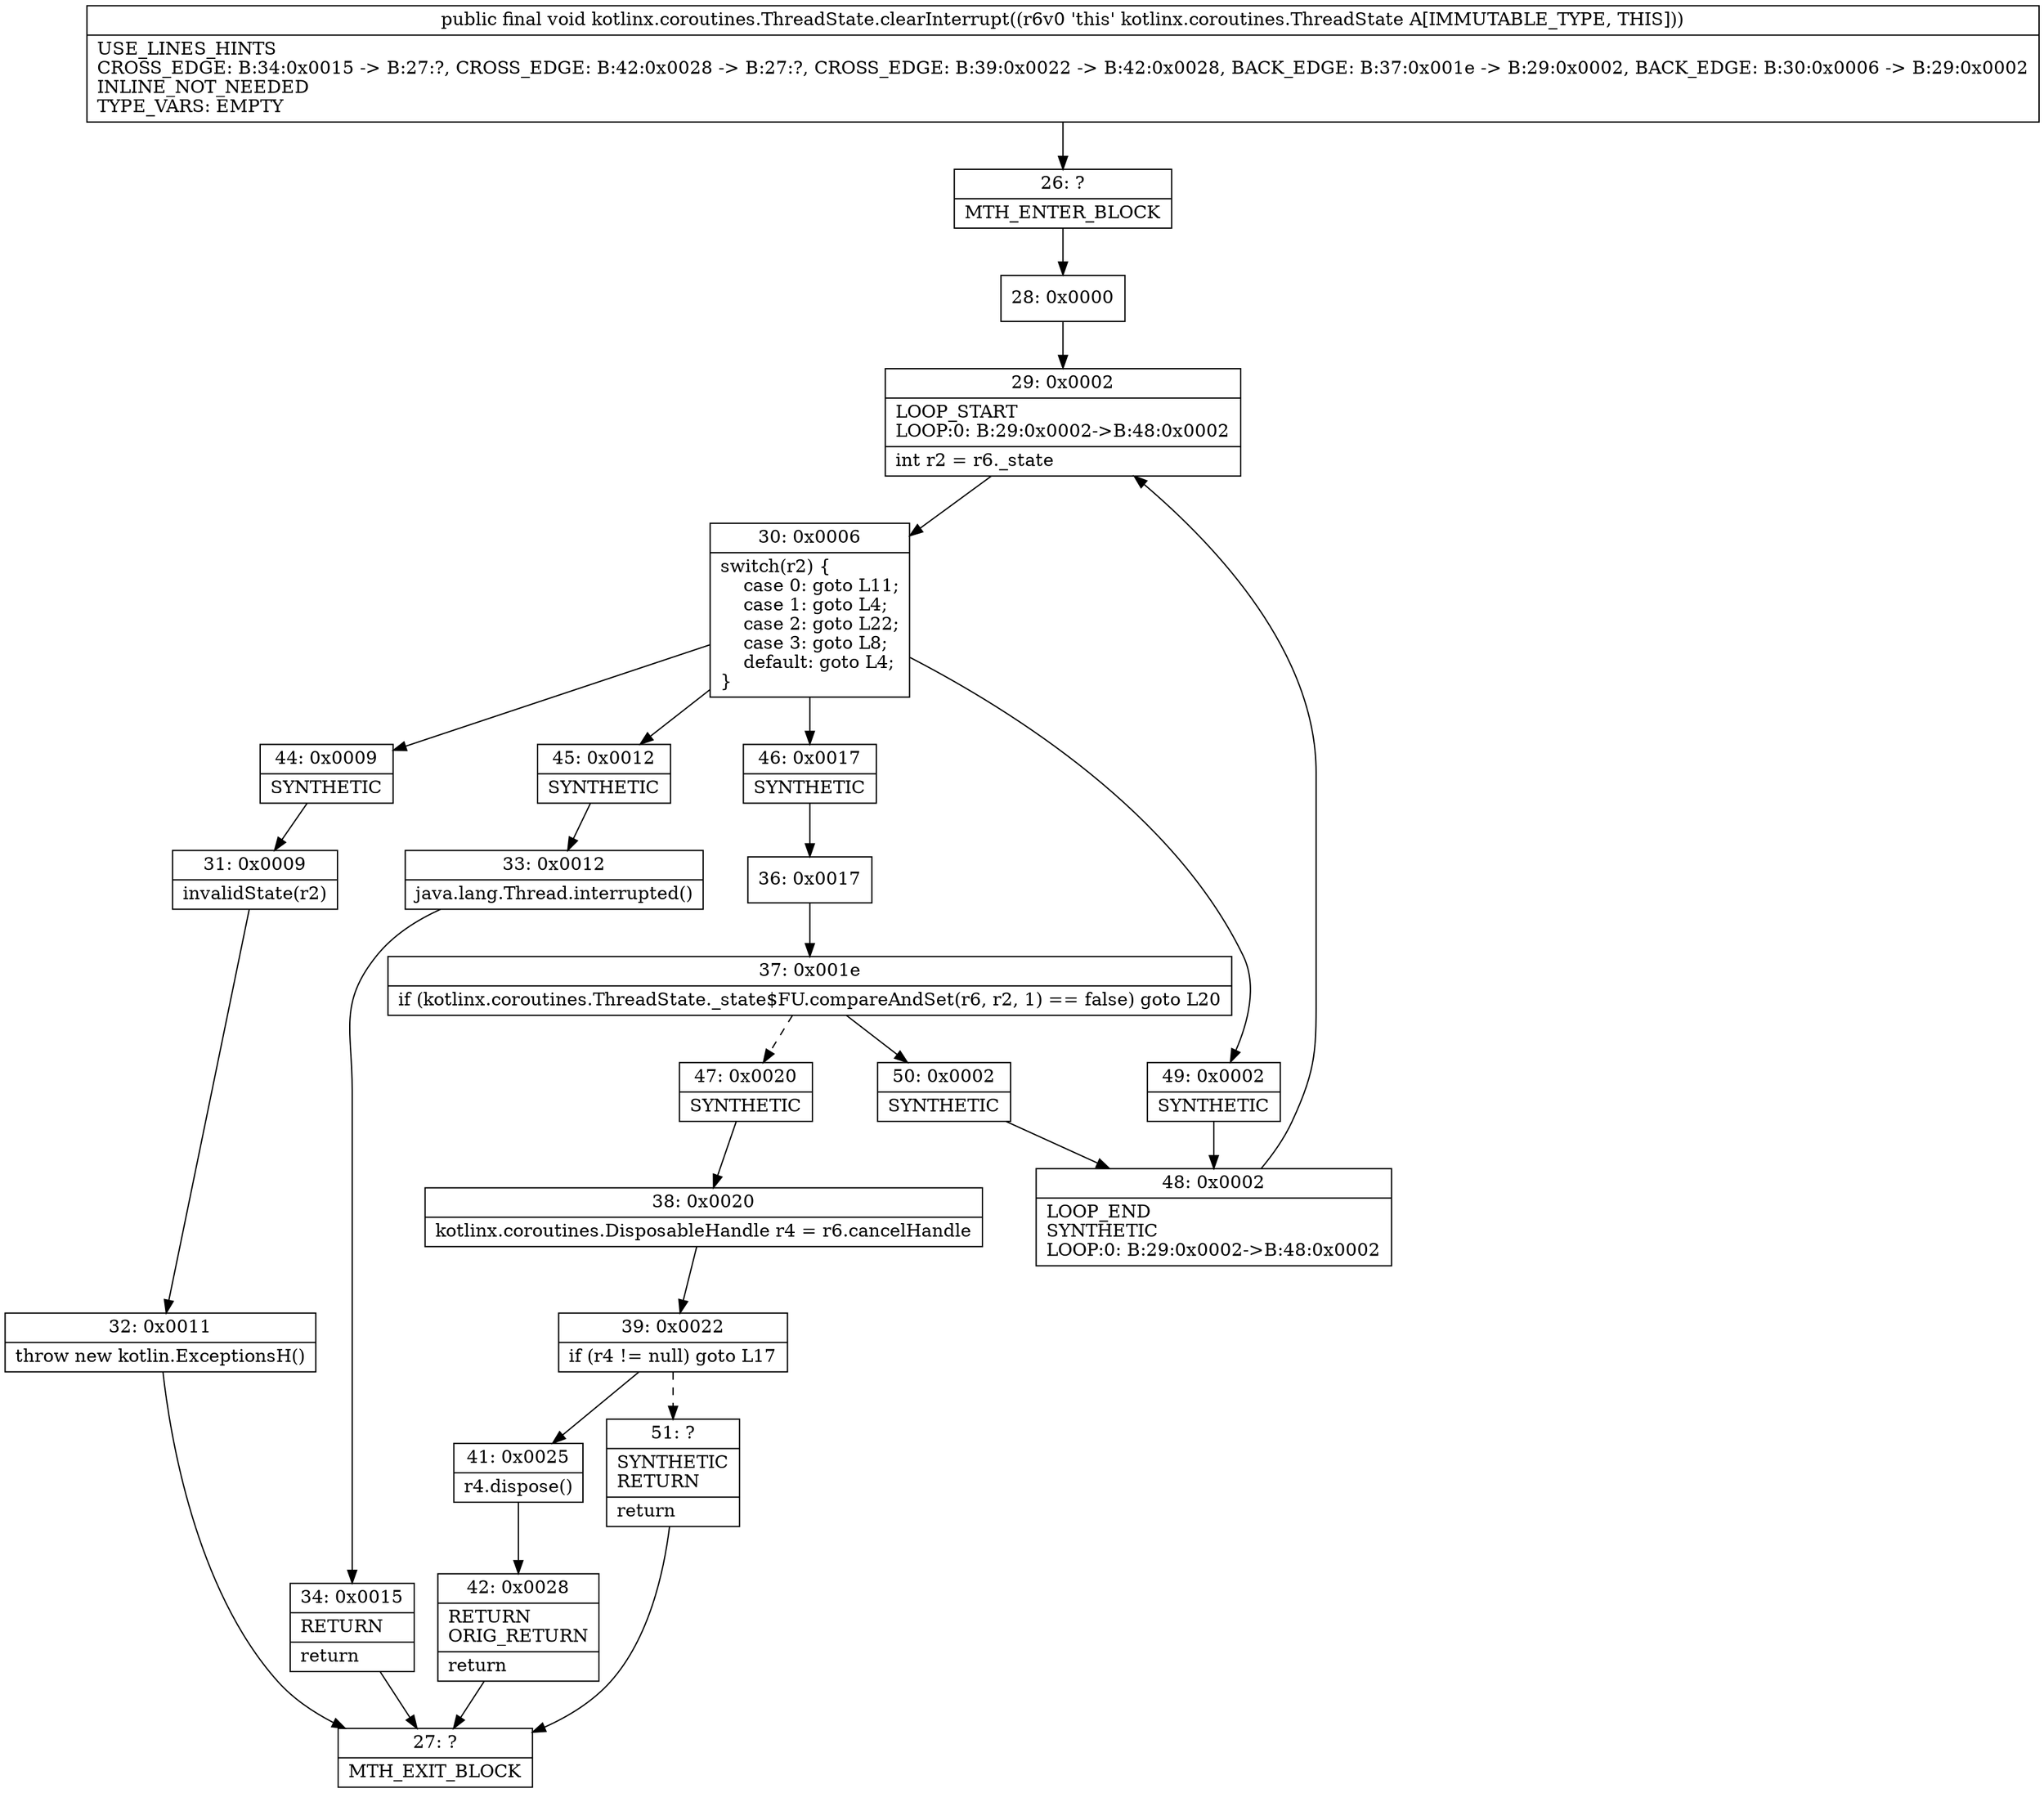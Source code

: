 digraph "CFG forkotlinx.coroutines.ThreadState.clearInterrupt()V" {
Node_26 [shape=record,label="{26\:\ ?|MTH_ENTER_BLOCK\l}"];
Node_28 [shape=record,label="{28\:\ 0x0000}"];
Node_29 [shape=record,label="{29\:\ 0x0002|LOOP_START\lLOOP:0: B:29:0x0002\-\>B:48:0x0002\l|int r2 = r6._state\l}"];
Node_30 [shape=record,label="{30\:\ 0x0006|switch(r2) \{\l    case 0: goto L11;\l    case 1: goto L4;\l    case 2: goto L22;\l    case 3: goto L8;\l    default: goto L4;\l\}\l}"];
Node_44 [shape=record,label="{44\:\ 0x0009|SYNTHETIC\l}"];
Node_31 [shape=record,label="{31\:\ 0x0009|invalidState(r2)\l}"];
Node_32 [shape=record,label="{32\:\ 0x0011|throw new kotlin.ExceptionsH()\l}"];
Node_27 [shape=record,label="{27\:\ ?|MTH_EXIT_BLOCK\l}"];
Node_45 [shape=record,label="{45\:\ 0x0012|SYNTHETIC\l}"];
Node_33 [shape=record,label="{33\:\ 0x0012|java.lang.Thread.interrupted()\l}"];
Node_34 [shape=record,label="{34\:\ 0x0015|RETURN\l|return\l}"];
Node_46 [shape=record,label="{46\:\ 0x0017|SYNTHETIC\l}"];
Node_36 [shape=record,label="{36\:\ 0x0017}"];
Node_37 [shape=record,label="{37\:\ 0x001e|if (kotlinx.coroutines.ThreadState._state$FU.compareAndSet(r6, r2, 1) == false) goto L20\l}"];
Node_47 [shape=record,label="{47\:\ 0x0020|SYNTHETIC\l}"];
Node_38 [shape=record,label="{38\:\ 0x0020|kotlinx.coroutines.DisposableHandle r4 = r6.cancelHandle\l}"];
Node_39 [shape=record,label="{39\:\ 0x0022|if (r4 != null) goto L17\l}"];
Node_41 [shape=record,label="{41\:\ 0x0025|r4.dispose()\l}"];
Node_42 [shape=record,label="{42\:\ 0x0028|RETURN\lORIG_RETURN\l|return\l}"];
Node_51 [shape=record,label="{51\:\ ?|SYNTHETIC\lRETURN\l|return\l}"];
Node_50 [shape=record,label="{50\:\ 0x0002|SYNTHETIC\l}"];
Node_48 [shape=record,label="{48\:\ 0x0002|LOOP_END\lSYNTHETIC\lLOOP:0: B:29:0x0002\-\>B:48:0x0002\l}"];
Node_49 [shape=record,label="{49\:\ 0x0002|SYNTHETIC\l}"];
MethodNode[shape=record,label="{public final void kotlinx.coroutines.ThreadState.clearInterrupt((r6v0 'this' kotlinx.coroutines.ThreadState A[IMMUTABLE_TYPE, THIS]))  | USE_LINES_HINTS\lCROSS_EDGE: B:34:0x0015 \-\> B:27:?, CROSS_EDGE: B:42:0x0028 \-\> B:27:?, CROSS_EDGE: B:39:0x0022 \-\> B:42:0x0028, BACK_EDGE: B:37:0x001e \-\> B:29:0x0002, BACK_EDGE: B:30:0x0006 \-\> B:29:0x0002\lINLINE_NOT_NEEDED\lTYPE_VARS: EMPTY\l}"];
MethodNode -> Node_26;Node_26 -> Node_28;
Node_28 -> Node_29;
Node_29 -> Node_30;
Node_30 -> Node_44;
Node_30 -> Node_45;
Node_30 -> Node_46;
Node_30 -> Node_49;
Node_44 -> Node_31;
Node_31 -> Node_32;
Node_32 -> Node_27;
Node_45 -> Node_33;
Node_33 -> Node_34;
Node_34 -> Node_27;
Node_46 -> Node_36;
Node_36 -> Node_37;
Node_37 -> Node_47[style=dashed];
Node_37 -> Node_50;
Node_47 -> Node_38;
Node_38 -> Node_39;
Node_39 -> Node_41;
Node_39 -> Node_51[style=dashed];
Node_41 -> Node_42;
Node_42 -> Node_27;
Node_51 -> Node_27;
Node_50 -> Node_48;
Node_48 -> Node_29;
Node_49 -> Node_48;
}

